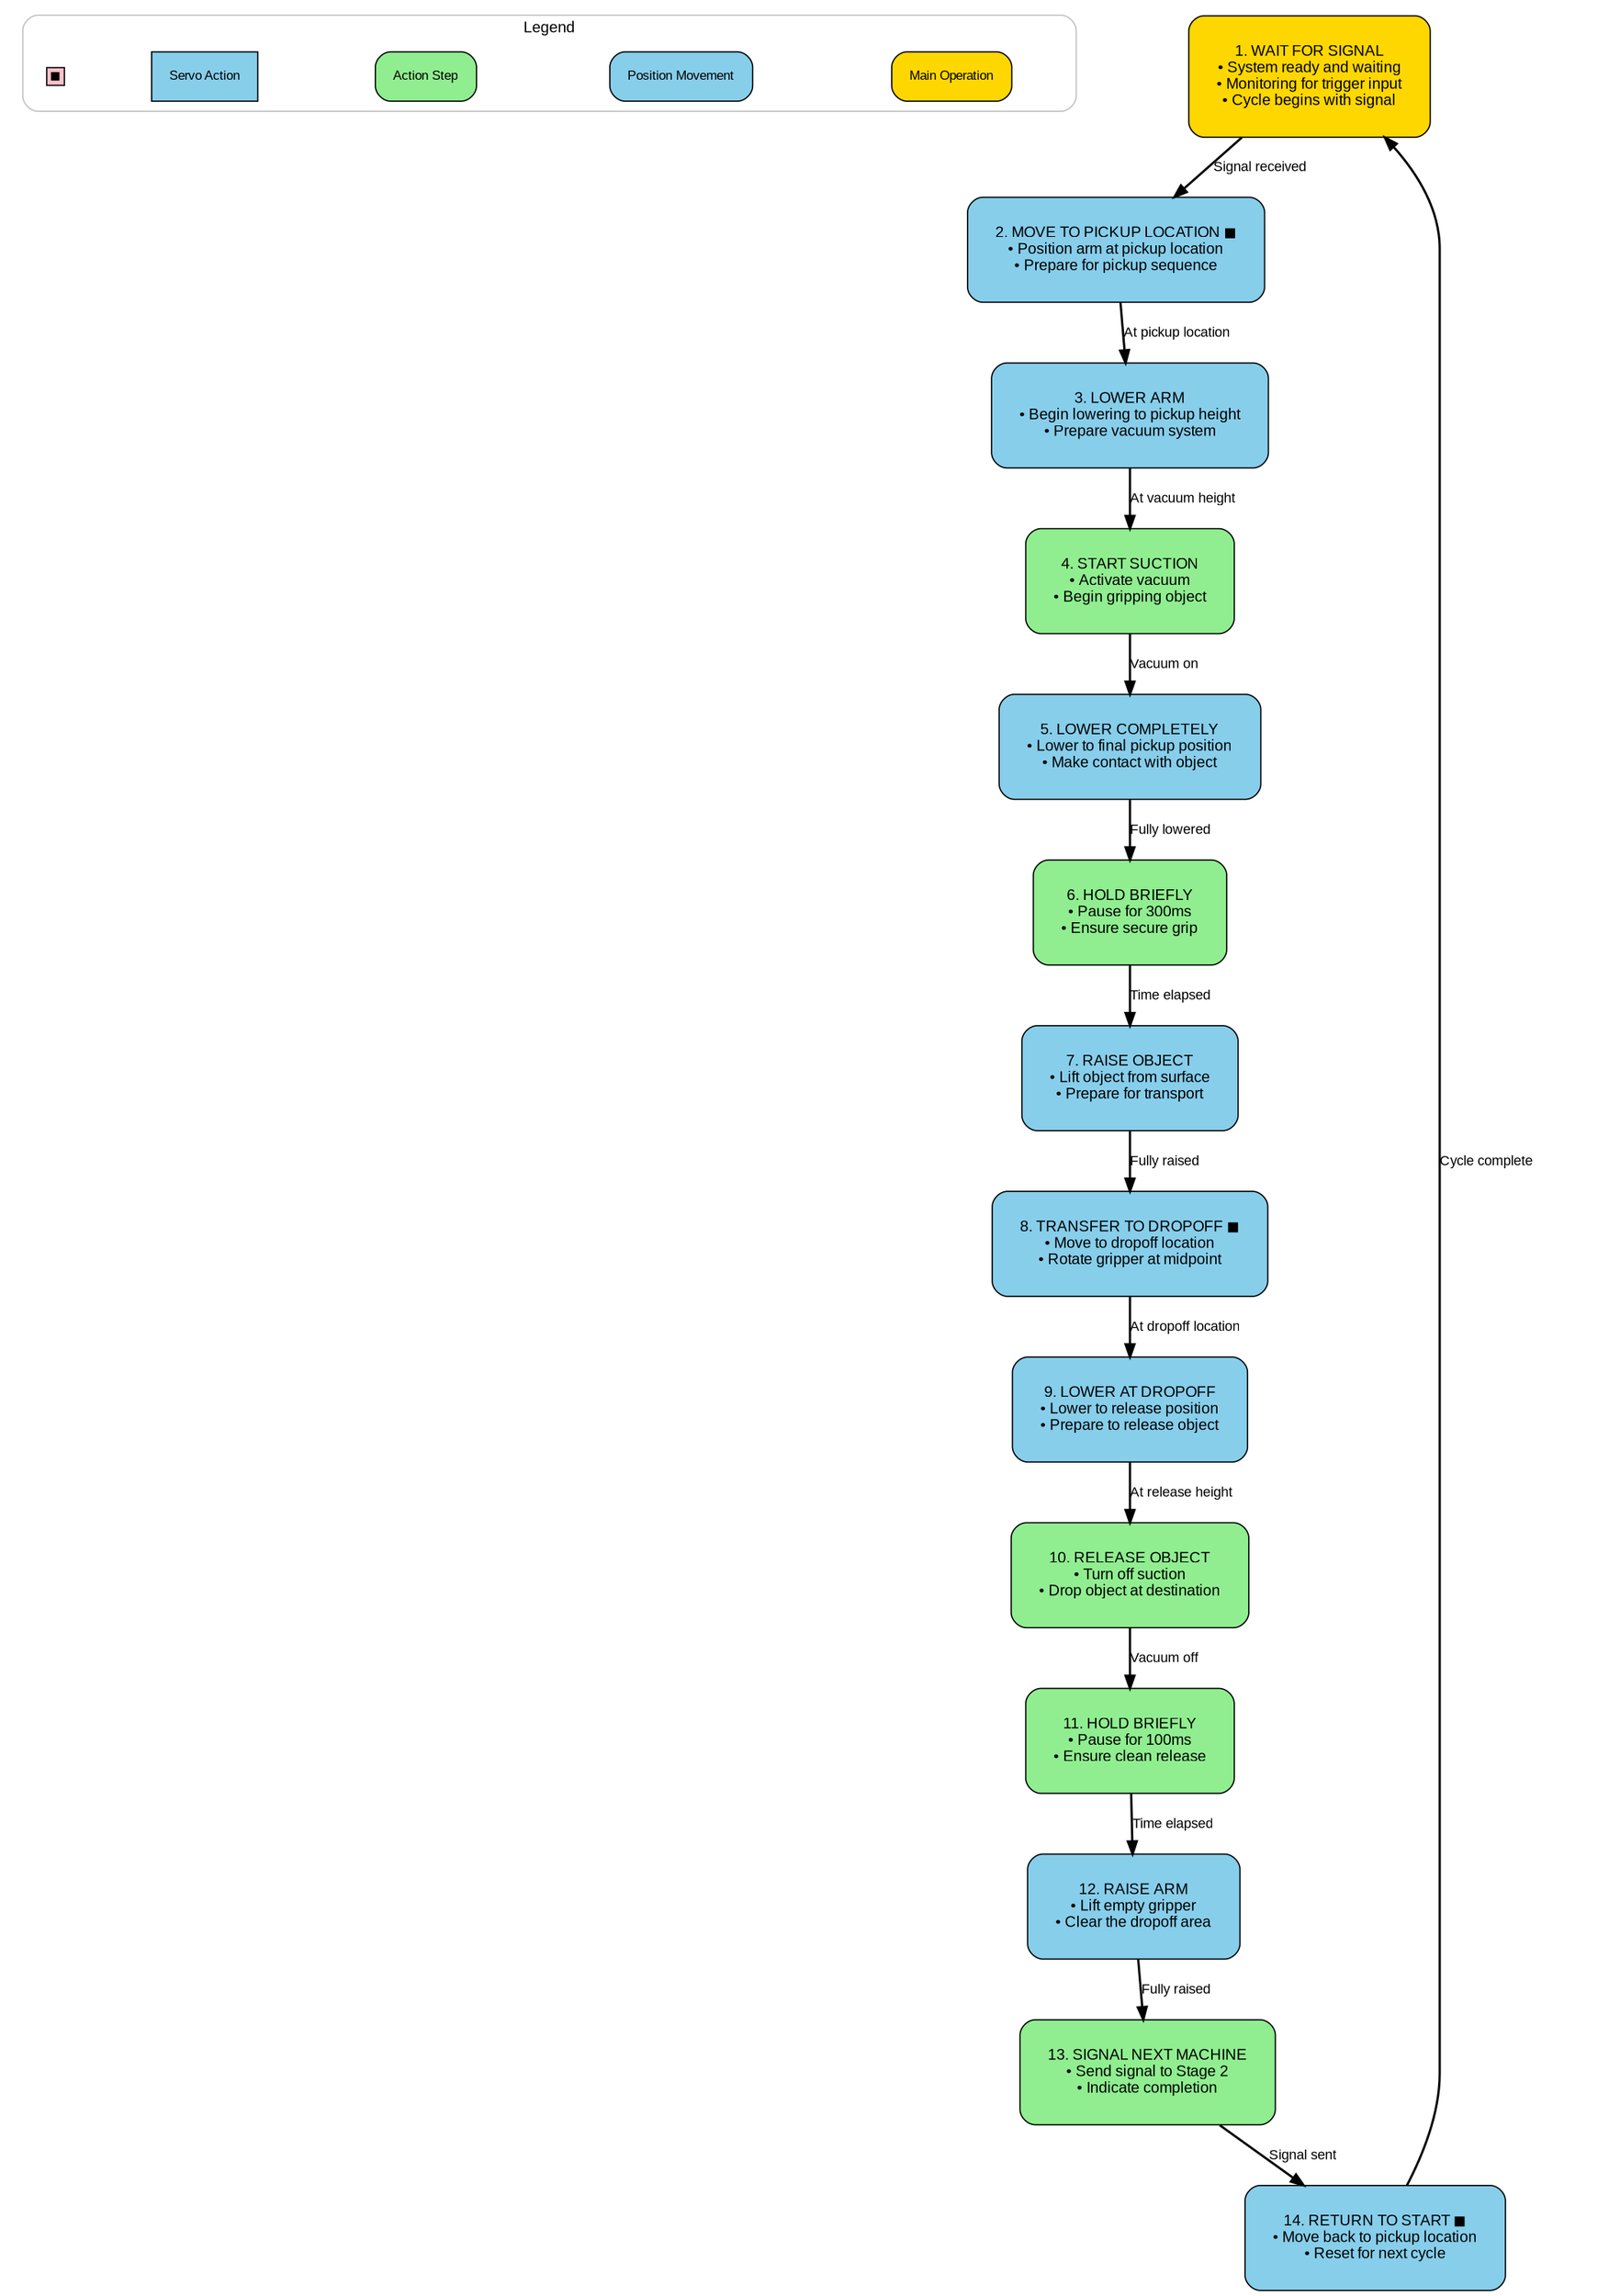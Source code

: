 digraph G {
    // Graph settings
    rankdir=TB;
    size="14,20";
    dpi=300;
    ratio=fill;
    node [shape=box, style="rounded,filled", fontname="Arial", fontsize=12, margin=0.3];
    edge [fontname="Arial", fontsize=11, penwidth=1.8];
    splines=true;
    
    // Legend
    subgraph cluster_legend {
        label = "Legend";
        fontsize=12;
        fontname="Arial";
        style="rounded";
        color=gray;
        node [margin=0.2, fontsize=10];
        
        main [label="Main Operation", fillcolor="gold1", penwidth=1];
        position [label="Position Movement", fillcolor="skyblue", penwidth=1];
        action [label="Action Step", fillcolor="lightgreen", penwidth=1];
        servo [label="Servo Action", shape="box", style="filled", fillcolor="skyblue", penwidth=1];
        servo_icon [label="◼", shape="square", style="filled", fillcolor="pink", width=0.2, height=0.2, fixedsize=true];
    }
    
    // Start node
    start [label="1. WAIT FOR SIGNAL\n• System ready and waiting\n• Monitoring for trigger input\n• Cycle begins with signal", fillcolor="gold1"];
    
    // Process nodes with clearer labels and color coding
    move_to_pickup [label="2. MOVE TO PICKUP LOCATION ◼\n• Position arm at pickup location\n• Prepare for pickup sequence", fillcolor="skyblue"];
    
    lower_for_pickup [label="3. LOWER ARM\n• Begin lowering to pickup height\n• Prepare vacuum system", fillcolor="skyblue"];
    
    activate_vacuum [label="4. START SUCTION\n• Activate vacuum\n• Begin gripping object", fillcolor="lightgreen"];
    
    continue_lower [label="5. LOWER COMPLETELY\n• Lower to final pickup position\n• Make contact with object", fillcolor="skyblue"];
    
    wait_pickup [label="6. HOLD BRIEFLY\n• Pause for 300ms\n• Ensure secure grip", fillcolor="lightgreen"];
    
    raise_with_object [label="7. RAISE OBJECT\n• Lift object from surface\n• Prepare for transport", fillcolor="skyblue"];
    
    move_to_dropoff [label="8. TRANSFER TO DROPOFF ◼\n• Move to dropoff location\n• Rotate gripper at midpoint", fillcolor="skyblue"];
    
    lower_for_dropoff [label="9. LOWER AT DROPOFF\n• Lower to release position\n• Prepare to release object", fillcolor="skyblue"];
    
    release_object [label="10. RELEASE OBJECT\n• Turn off suction\n• Drop object at destination", fillcolor="lightgreen"];
    
    wait_after_release [label="11. HOLD BRIEFLY\n• Pause for 100ms\n• Ensure clean release", fillcolor="lightgreen"];
    
    raise_after_dropoff [label="12. RAISE ARM\n• Lift empty gripper\n• Clear the dropoff area", fillcolor="skyblue"];
    
    signal_stage2 [label="13. SIGNAL NEXT MACHINE\n• Send signal to Stage 2\n• Indicate completion", fillcolor="lightgreen"];
    
    return_to_pickup [label="14. RETURN TO START ◼\n• Move back to pickup location\n• Reset for next cycle", fillcolor="skyblue"];
    
    // Edge connections with larger font labels
    start -> move_to_pickup [label="Signal received", fontsize=11];
    move_to_pickup -> lower_for_pickup [label="At pickup location", fontsize=11];
    lower_for_pickup -> activate_vacuum [label="At vacuum height", fontsize=11];
    activate_vacuum -> continue_lower [label="Vacuum on", fontsize=11];
    continue_lower -> wait_pickup [label="Fully lowered", fontsize=11];
    wait_pickup -> raise_with_object [label="Time elapsed", fontsize=11];
    raise_with_object -> move_to_dropoff [label="Fully raised", fontsize=11];
    
    move_to_dropoff -> lower_for_dropoff [label="At dropoff location", fontsize=11];
    lower_for_dropoff -> release_object [label="At release height", fontsize=11];
    release_object -> wait_after_release [label="Vacuum off", fontsize=11];
    wait_after_release -> raise_after_dropoff [label="Time elapsed", fontsize=11];
    raise_after_dropoff -> signal_stage2 [label="Fully raised", fontsize=11];
    signal_stage2 -> return_to_pickup [label="Signal sent", fontsize=11];
    return_to_pickup -> start [label="Cycle complete", fontsize=11];
    
    // Ranking to improve layout
    {rank=same; start}
    {rank=same; move_to_pickup}
    {rank=same; return_to_pickup}
} 